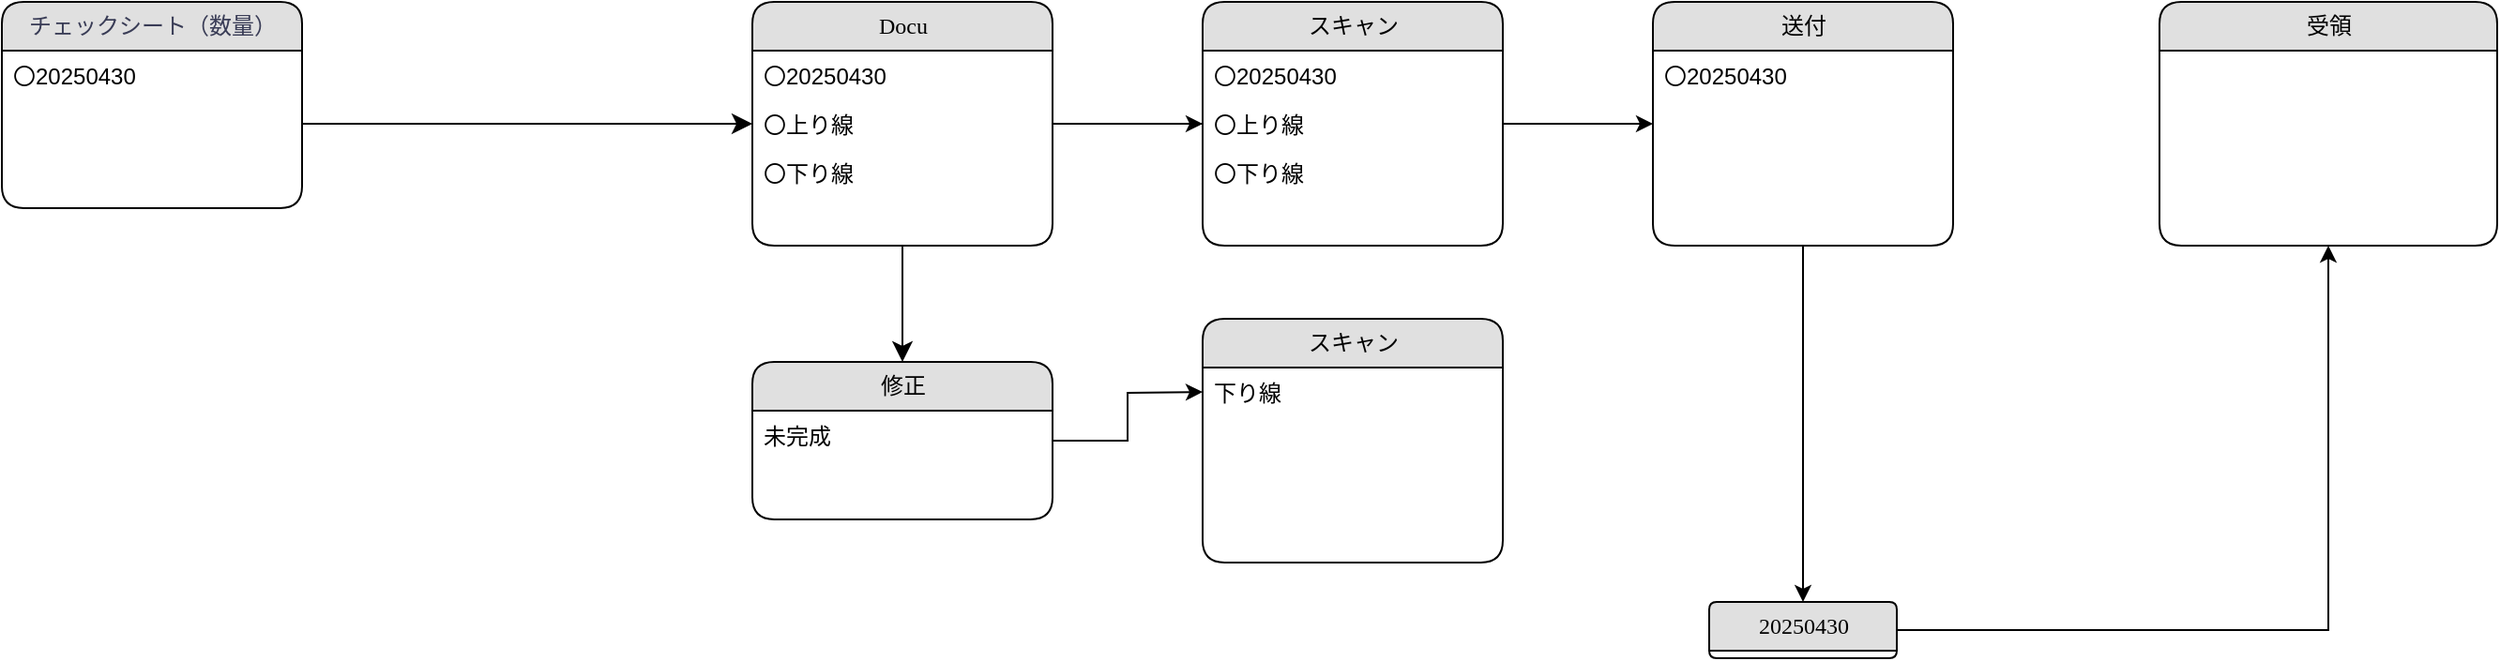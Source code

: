 <mxfile version="26.2.14">
  <diagram name="Page-1" id="v8nFZk8ntCwD6UA7ut2k">
    <mxGraphModel dx="3555" dy="1057" grid="1" gridSize="10" guides="1" tooltips="1" connect="1" arrows="1" fold="1" page="1" pageScale="1" pageWidth="827" pageHeight="1169" math="0" shadow="0">
      <root>
        <mxCell id="0" />
        <mxCell id="1" parent="0" />
        <mxCell id="gOQyNuT984WXrLL5wmtN-31" value="&lt;span style=&quot;color: rgb(57, 60, 86);&quot;&gt;チェックシート&lt;/span&gt;&lt;span style=&quot;color: light-dark(rgb(57, 60, 86), rgb(182, 184, 207)); background-color: transparent;&quot;&gt;（数量）&lt;/span&gt;" style="swimlane;html=1;fontStyle=0;childLayout=stackLayout;horizontal=1;startSize=26;fillColor=#e0e0e0;horizontalStack=0;resizeParent=1;resizeLast=0;collapsible=1;marginBottom=0;swimlaneFillColor=#ffffff;align=center;rounded=1;shadow=0;comic=0;labelBackgroundColor=none;strokeWidth=1;fontFamily=Verdana;fontSize=12" vertex="1" parent="1">
          <mxGeometry x="-1250" y="670" width="160" height="110" as="geometry">
            <mxRectangle x="-1250" y="440" width="170" height="30" as="alternateBounds" />
          </mxGeometry>
        </mxCell>
        <mxCell id="gOQyNuT984WXrLL5wmtN-32" value="〇20250430" style="text;html=1;strokeColor=none;fillColor=none;spacingLeft=4;spacingRight=4;whiteSpace=wrap;overflow=hidden;rotatable=0;points=[[0,0.5],[1,0.5]];portConstraint=eastwest;" vertex="1" parent="gOQyNuT984WXrLL5wmtN-31">
          <mxGeometry y="26" width="160" height="26" as="geometry" />
        </mxCell>
        <mxCell id="gOQyNuT984WXrLL5wmtN-33" value="" style="edgeStyle=orthogonalEdgeStyle;rounded=0;orthogonalLoop=1;jettySize=auto;html=1;" edge="1" parent="1" source="gOQyNuT984WXrLL5wmtN-34" target="gOQyNuT984WXrLL5wmtN-45">
          <mxGeometry relative="1" as="geometry" />
        </mxCell>
        <mxCell id="gOQyNuT984WXrLL5wmtN-34" value="Docu" style="swimlane;html=1;fontStyle=0;childLayout=stackLayout;horizontal=1;startSize=26;fillColor=#e0e0e0;horizontalStack=0;resizeParent=1;resizeLast=0;collapsible=1;marginBottom=0;swimlaneFillColor=#ffffff;align=center;rounded=1;shadow=0;comic=0;labelBackgroundColor=none;strokeWidth=1;fontFamily=Verdana;fontSize=12" vertex="1" parent="1">
          <mxGeometry x="-850" y="670" width="160" height="130" as="geometry">
            <mxRectangle x="-850" y="440" width="70" height="30" as="alternateBounds" />
          </mxGeometry>
        </mxCell>
        <mxCell id="gOQyNuT984WXrLL5wmtN-35" value="〇20250430" style="text;html=1;strokeColor=none;fillColor=none;spacingLeft=4;spacingRight=4;whiteSpace=wrap;overflow=hidden;rotatable=0;points=[[0,0.5],[1,0.5]];portConstraint=eastwest;" vertex="1" parent="gOQyNuT984WXrLL5wmtN-34">
          <mxGeometry y="26" width="160" height="26" as="geometry" />
        </mxCell>
        <mxCell id="gOQyNuT984WXrLL5wmtN-36" value="〇上り線" style="text;html=1;strokeColor=none;fillColor=none;spacingLeft=4;spacingRight=4;whiteSpace=wrap;overflow=hidden;rotatable=0;points=[[0,0.5],[1,0.5]];portConstraint=eastwest;" vertex="1" parent="gOQyNuT984WXrLL5wmtN-34">
          <mxGeometry y="52" width="160" height="26" as="geometry" />
        </mxCell>
        <mxCell id="gOQyNuT984WXrLL5wmtN-37" value="〇下り線" style="text;html=1;strokeColor=none;fillColor=none;spacingLeft=4;spacingRight=4;whiteSpace=wrap;overflow=hidden;rotatable=0;points=[[0,0.5],[1,0.5]];portConstraint=eastwest;" vertex="1" parent="gOQyNuT984WXrLL5wmtN-34">
          <mxGeometry y="78" width="160" height="26" as="geometry" />
        </mxCell>
        <mxCell id="gOQyNuT984WXrLL5wmtN-38" value="" style="edgeStyle=orthogonalEdgeStyle;rounded=0;orthogonalLoop=1;jettySize=auto;html=1;entryX=0;entryY=0.5;entryDx=0;entryDy=0;" edge="1" parent="1" source="gOQyNuT984WXrLL5wmtN-39">
          <mxGeometry relative="1" as="geometry">
            <mxPoint x="-610" y="878.0" as="targetPoint" />
          </mxGeometry>
        </mxCell>
        <mxCell id="gOQyNuT984WXrLL5wmtN-39" value="修正" style="swimlane;html=1;fontStyle=0;childLayout=stackLayout;horizontal=1;startSize=26;fillColor=#e0e0e0;horizontalStack=0;resizeParent=1;resizeLast=0;collapsible=1;marginBottom=0;swimlaneFillColor=#ffffff;align=center;rounded=1;shadow=0;comic=0;labelBackgroundColor=none;strokeWidth=1;fontFamily=Verdana;fontSize=12" vertex="1" parent="1">
          <mxGeometry x="-850" y="862" width="160" height="84" as="geometry">
            <mxRectangle x="420" y="882" width="90" height="30" as="alternateBounds" />
          </mxGeometry>
        </mxCell>
        <mxCell id="gOQyNuT984WXrLL5wmtN-40" value="未完成" style="text;html=1;strokeColor=none;fillColor=none;spacingLeft=4;spacingRight=4;whiteSpace=wrap;overflow=hidden;rotatable=0;points=[[0,0.5],[1,0.5]];portConstraint=eastwest;" vertex="1" parent="gOQyNuT984WXrLL5wmtN-39">
          <mxGeometry y="26" width="160" height="26" as="geometry" />
        </mxCell>
        <mxCell id="gOQyNuT984WXrLL5wmtN-41" style="edgeStyle=orthogonalEdgeStyle;html=1;labelBackgroundColor=none;startFill=0;startSize=8;endFill=1;endSize=8;fontFamily=Verdana;fontSize=12;rounded=0;" edge="1" parent="1" source="gOQyNuT984WXrLL5wmtN-34" target="gOQyNuT984WXrLL5wmtN-39">
          <mxGeometry relative="1" as="geometry" />
        </mxCell>
        <mxCell id="gOQyNuT984WXrLL5wmtN-42" style="edgeStyle=orthogonalEdgeStyle;html=1;entryX=0;entryY=0.5;labelBackgroundColor=none;startFill=0;startSize=8;endFill=1;endSize=8;fontFamily=Verdana;fontSize=12;exitX=1;exitY=0.5;rounded=0;" edge="1" parent="1">
          <mxGeometry relative="1" as="geometry">
            <Array as="points" />
            <mxPoint x="-1090" y="735" as="sourcePoint" />
            <mxPoint x="-850" y="735" as="targetPoint" />
          </mxGeometry>
        </mxCell>
        <mxCell id="gOQyNuT984WXrLL5wmtN-43" style="edgeStyle=orthogonalEdgeStyle;html=1;exitX=1;exitY=0.5;labelBackgroundColor=none;startFill=0;startSize=8;endFill=1;endSize=8;fontFamily=Verdana;fontSize=12;rounded=0;" edge="1" parent="1">
          <mxGeometry relative="1" as="geometry">
            <mxPoint x="-530" y="735" as="targetPoint" />
            <mxPoint x="-690" y="735" as="sourcePoint" />
          </mxGeometry>
        </mxCell>
        <mxCell id="gOQyNuT984WXrLL5wmtN-44" value="" style="edgeStyle=orthogonalEdgeStyle;rounded=0;orthogonalLoop=1;jettySize=auto;html=1;" edge="1" parent="1" source="gOQyNuT984WXrLL5wmtN-45" target="gOQyNuT984WXrLL5wmtN-50">
          <mxGeometry relative="1" as="geometry" />
        </mxCell>
        <mxCell id="gOQyNuT984WXrLL5wmtN-45" value="スキャン" style="swimlane;html=1;fontStyle=0;childLayout=stackLayout;horizontal=1;startSize=26;fillColor=#e0e0e0;horizontalStack=0;resizeParent=1;resizeLast=0;collapsible=1;marginBottom=0;swimlaneFillColor=#ffffff;align=center;rounded=1;shadow=0;comic=0;labelBackgroundColor=none;strokeWidth=1;fontFamily=Verdana;fontSize=12" vertex="1" parent="1">
          <mxGeometry x="-610" y="670" width="160" height="130" as="geometry" />
        </mxCell>
        <mxCell id="gOQyNuT984WXrLL5wmtN-46" value="〇20250430" style="text;html=1;strokeColor=none;fillColor=none;spacingLeft=4;spacingRight=4;whiteSpace=wrap;overflow=hidden;rotatable=0;points=[[0,0.5],[1,0.5]];portConstraint=eastwest;" vertex="1" parent="gOQyNuT984WXrLL5wmtN-45">
          <mxGeometry y="26" width="160" height="26" as="geometry" />
        </mxCell>
        <mxCell id="gOQyNuT984WXrLL5wmtN-47" value="〇上り線" style="text;html=1;strokeColor=none;fillColor=none;spacingLeft=4;spacingRight=4;whiteSpace=wrap;overflow=hidden;rotatable=0;points=[[0,0.5],[1,0.5]];portConstraint=eastwest;" vertex="1" parent="gOQyNuT984WXrLL5wmtN-45">
          <mxGeometry y="52" width="160" height="26" as="geometry" />
        </mxCell>
        <mxCell id="gOQyNuT984WXrLL5wmtN-48" value="〇下り線" style="text;html=1;strokeColor=none;fillColor=none;spacingLeft=4;spacingRight=4;whiteSpace=wrap;overflow=hidden;rotatable=0;points=[[0,0.5],[1,0.5]];portConstraint=eastwest;" vertex="1" parent="gOQyNuT984WXrLL5wmtN-45">
          <mxGeometry y="78" width="160" height="26" as="geometry" />
        </mxCell>
        <mxCell id="gOQyNuT984WXrLL5wmtN-49" value="" style="edgeStyle=orthogonalEdgeStyle;rounded=0;orthogonalLoop=1;jettySize=auto;html=1;" edge="1" parent="1" source="gOQyNuT984WXrLL5wmtN-50" target="gOQyNuT984WXrLL5wmtN-53">
          <mxGeometry relative="1" as="geometry" />
        </mxCell>
        <mxCell id="gOQyNuT984WXrLL5wmtN-50" value="送付" style="swimlane;html=1;fontStyle=0;childLayout=stackLayout;horizontal=1;startSize=26;fillColor=#e0e0e0;horizontalStack=0;resizeParent=1;resizeLast=0;collapsible=1;marginBottom=0;swimlaneFillColor=#ffffff;align=center;rounded=1;shadow=0;comic=0;labelBackgroundColor=none;strokeWidth=1;fontFamily=Verdana;fontSize=12" vertex="1" parent="1">
          <mxGeometry x="-370" y="670" width="160" height="130" as="geometry" />
        </mxCell>
        <UserObject label="〇20250430" linkTarget="_blank" id="gOQyNuT984WXrLL5wmtN-51">
          <mxCell style="text;html=1;strokeColor=none;fillColor=none;spacingLeft=4;spacingRight=4;whiteSpace=wrap;overflow=hidden;rotatable=0;points=[[0,0.5],[1,0.5]];portConstraint=eastwest;" vertex="1" parent="gOQyNuT984WXrLL5wmtN-50">
            <mxGeometry y="26" width="160" height="26" as="geometry" />
          </mxCell>
        </UserObject>
        <mxCell id="gOQyNuT984WXrLL5wmtN-52" value="" style="edgeStyle=orthogonalEdgeStyle;rounded=0;orthogonalLoop=1;jettySize=auto;html=1;" edge="1" parent="1" source="gOQyNuT984WXrLL5wmtN-53" target="gOQyNuT984WXrLL5wmtN-57">
          <mxGeometry relative="1" as="geometry" />
        </mxCell>
        <mxCell id="gOQyNuT984WXrLL5wmtN-53" value="20250430" style="swimlane;html=1;fontStyle=0;childLayout=stackLayout;horizontal=1;startSize=26;fillColor=#e0e0e0;horizontalStack=0;resizeParent=1;resizeLast=0;collapsible=1;marginBottom=0;swimlaneFillColor=#ffffff;align=center;rounded=1;shadow=0;comic=0;labelBackgroundColor=none;strokeWidth=1;fontFamily=Verdana;fontSize=12" vertex="1" collapsed="1" parent="1">
          <mxGeometry x="-340" y="990" width="100" height="30" as="geometry">
            <mxRectangle x="-440" y="1000" width="300" height="370" as="alternateBounds" />
          </mxGeometry>
        </mxCell>
        <UserObject label="&lt;span style=&quot;font-size: 6px;&quot;&gt;〇上り線&lt;/span&gt;" linkTarget="_blank" id="gOQyNuT984WXrLL5wmtN-54">
          <mxCell style="text;html=1;strokeColor=none;fillColor=none;spacingLeft=4;spacingRight=4;whiteSpace=wrap;overflow=hidden;rotatable=0;points=[[0,0.5],[1,0.5]];portConstraint=eastwest;" vertex="1" parent="gOQyNuT984WXrLL5wmtN-53">
            <mxGeometry y="26" width="300" height="24" as="geometry" />
          </mxCell>
        </UserObject>
        <UserObject label="&lt;span style=&quot;font-size: 6px;&quot;&gt;〇下り線&lt;/span&gt;" linkTarget="_blank" id="gOQyNuT984WXrLL5wmtN-55">
          <mxCell style="text;html=1;strokeColor=none;fillColor=none;spacingLeft=4;spacingRight=4;whiteSpace=wrap;overflow=hidden;rotatable=0;points=[[0,0.5],[1,0.5]];portConstraint=eastwest;" vertex="1" parent="gOQyNuT984WXrLL5wmtN-53">
            <mxGeometry y="50" width="300" height="24" as="geometry" />
          </mxCell>
        </UserObject>
        <UserObject label="&lt;p class=&quot;MsoNormal&quot;&gt;&lt;font style=&quot;font-size: 6px;&quot;&gt;弘洋第一コンサルタンツ&lt;span lang=&quot;EN-US&quot;&gt;&lt;/span&gt;&lt;/font&gt;&lt;/p&gt;&lt;p class=&quot;MsoNormal&quot;&gt;&lt;font style=&quot;font-size: 6px;&quot;&gt;長屋様&lt;span lang=&quot;EN-US&quot;&gt;&lt;/span&gt;&lt;/font&gt;&lt;/p&gt;&lt;p class=&quot;MsoNormal&quot;&gt;&lt;span lang=&quot;EN-US&quot;&gt;&lt;font style=&quot;font-size: 6px;&quot;&gt;&amp;nbsp;&lt;/font&gt;&lt;/span&gt;&lt;/p&gt;&lt;p class=&quot;MsoNormal&quot;&gt;&lt;font style=&quot;font-size: 6px;&quot;&gt;いつもお世話になっております。ジュントスのハンです。&lt;span lang=&quot;EN-US&quot;&gt;&lt;/span&gt;&lt;/font&gt;&lt;/p&gt;&lt;p class=&quot;MsoNormal&quot;&gt;&lt;span lang=&quot;EN-US&quot;&gt;&lt;font style=&quot;font-size: 6px;&quot;&gt;&amp;nbsp;&lt;/font&gt;&lt;/span&gt;&lt;/p&gt;&lt;p class=&quot;MsoNormal&quot;&gt;&lt;font style=&quot;font-size: 6px;&quot;&gt;藤岡&lt;span lang=&quot;EN-US&quot;&gt;IC&lt;/span&gt;橋、上栗須第一橋の図面数量チェックシートを送付いたします。&lt;span lang=&quot;EN-US&quot;&gt;&lt;/span&gt;&lt;/font&gt;&lt;/p&gt;&lt;p class=&quot;MsoNormal&quot;&gt;&lt;font style=&quot;font-size: 6px;&quot;&gt;下記よりダウンロードお願いいたします。&lt;span lang=&quot;EN-US&quot;&gt;&lt;/span&gt;&lt;/font&gt;&lt;/p&gt;&lt;p class=&quot;MsoNormal&quot;&gt;&lt;span lang=&quot;EN-US&quot;&gt;&lt;font style=&quot;font-size: 6px;&quot;&gt;&amp;nbsp;&lt;/font&gt;&lt;/span&gt;&lt;/p&gt;&lt;p class=&quot;MsoNormal&quot;&gt;&lt;span lang=&quot;EN-US&quot;&gt;&lt;a href=&quot;https://6.gigafile.nu/0514-b298a5c7074282069d971227c063d635d&quot;&gt;&lt;font style=&quot;font-size: 6px;&quot;&gt;https://6.gigafile.nu/0514-b298a5c7074282069d971227c063d635d&lt;/font&gt;&lt;/a&gt;&lt;/span&gt;&lt;/p&gt;&lt;p class=&quot;MsoNormal&quot;&gt;&lt;span lang=&quot;EN-US&quot;&gt;&lt;font style=&quot;font-size: 6px;&quot;&gt;&amp;nbsp;&lt;/font&gt;&lt;/span&gt;&lt;/p&gt;&lt;p class=&quot;MsoNormal&quot;&gt;&lt;font style=&quot;font-size: 6px;&quot;&gt;ご確認のほどよろしくお願いいたします。&lt;/font&gt;&lt;/p&gt;&lt;p class=&quot;MsoNormal&quot;&gt;&lt;font style=&quot;font-size: 6px;&quot;&gt;ハン&lt;/font&gt;&lt;span lang=&quot;EN-US&quot;&gt;&lt;/span&gt;&lt;/p&gt;" linkTarget="_blank" id="gOQyNuT984WXrLL5wmtN-56">
          <mxCell style="text;html=1;strokeColor=none;fillColor=none;spacingLeft=4;spacingRight=4;whiteSpace=wrap;overflow=hidden;rotatable=0;points=[[0,0.5],[1,0.5]];portConstraint=eastwest;" vertex="1" parent="gOQyNuT984WXrLL5wmtN-53">
            <mxGeometry y="74" width="300" height="24" as="geometry" />
          </mxCell>
        </UserObject>
        <mxCell id="gOQyNuT984WXrLL5wmtN-57" value="受領" style="swimlane;html=1;fontStyle=0;childLayout=stackLayout;horizontal=1;startSize=26;fillColor=#e0e0e0;horizontalStack=0;resizeParent=1;resizeLast=0;collapsible=1;marginBottom=0;swimlaneFillColor=#ffffff;align=center;rounded=1;shadow=0;comic=0;labelBackgroundColor=none;strokeWidth=1;fontFamily=Verdana;fontSize=12" vertex="1" parent="1">
          <mxGeometry x="-100" y="670" width="180" height="130" as="geometry">
            <mxRectangle x="50" y="670" width="100" height="30" as="alternateBounds" />
          </mxGeometry>
        </mxCell>
        <UserObject label="&lt;p class=&quot;MsoNormal&quot;&gt;&lt;br&gt;&lt;/p&gt;" linkTarget="_blank" id="gOQyNuT984WXrLL5wmtN-58">
          <mxCell style="text;html=1;strokeColor=none;fillColor=none;spacingLeft=4;spacingRight=4;whiteSpace=wrap;overflow=hidden;rotatable=0;points=[[0,0.5],[1,0.5]];portConstraint=eastwest;" vertex="1" parent="gOQyNuT984WXrLL5wmtN-57">
            <mxGeometry y="26" width="180" height="24" as="geometry" />
          </mxCell>
        </UserObject>
        <mxCell id="gOQyNuT984WXrLL5wmtN-59" value="スキャン" style="swimlane;html=1;fontStyle=0;childLayout=stackLayout;horizontal=1;startSize=26;fillColor=#e0e0e0;horizontalStack=0;resizeParent=1;resizeLast=0;collapsible=1;marginBottom=0;swimlaneFillColor=#ffffff;align=center;rounded=1;shadow=0;comic=0;labelBackgroundColor=none;strokeWidth=1;fontFamily=Verdana;fontSize=12" vertex="1" parent="1">
          <mxGeometry x="-610" y="839" width="160" height="130" as="geometry" />
        </mxCell>
        <mxCell id="gOQyNuT984WXrLL5wmtN-60" value="&lt;div&gt;&lt;span style=&quot;background-color: transparent; color: light-dark(rgb(0, 0, 0), rgb(255, 255, 255));&quot;&gt;下り線&lt;/span&gt;&lt;/div&gt;" style="text;html=1;strokeColor=none;fillColor=none;spacingLeft=4;spacingRight=4;whiteSpace=wrap;overflow=hidden;rotatable=0;points=[[0,0.5],[1,0.5]];portConstraint=eastwest;" vertex="1" parent="gOQyNuT984WXrLL5wmtN-59">
          <mxGeometry y="26" width="160" height="26" as="geometry" />
        </mxCell>
      </root>
    </mxGraphModel>
  </diagram>
</mxfile>
